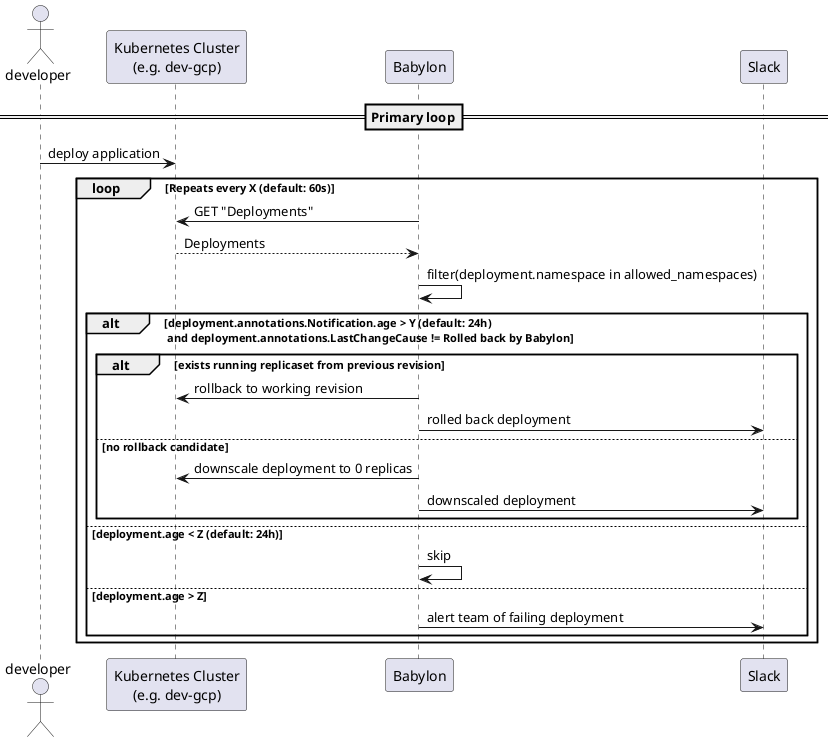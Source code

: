 @startuml babylon-flow 
actor developer as developer
participant k8s as "Kubernetes Cluster\n(e.g. dev-gcp)"
participant babylon as "Babylon"
participant alertmanager as "Slack"
==Primary loop==
developer -> k8s: deploy application 
loop Repeats every X (default: 60s)
babylon -> k8s: GET "Deployments"
return Deployments
babylon -> babylon: filter(deployment.namespace in allowed_namespaces)

alt deployment.annotations.Notification.age > Y (default: 24h) \n and deployment.annotations.LastChangeCause != Rolled back by Babylon

    alt exists running replicaset from previous revision
        
        babylon -> k8s: rollback to working revision
        babylon -> alertmanager: rolled back deployment

    else no rollback candidate

        babylon -> k8s: downscale deployment to 0 replicas
        babylon -> alertmanager: downscaled deployment

    end

else deployment.age < Z (default: 24h)
    
    babylon -> babylon: skip

else deployment.age > Z

    babylon -> alertmanager: alert team of failing deployment
end

end
@enduml

